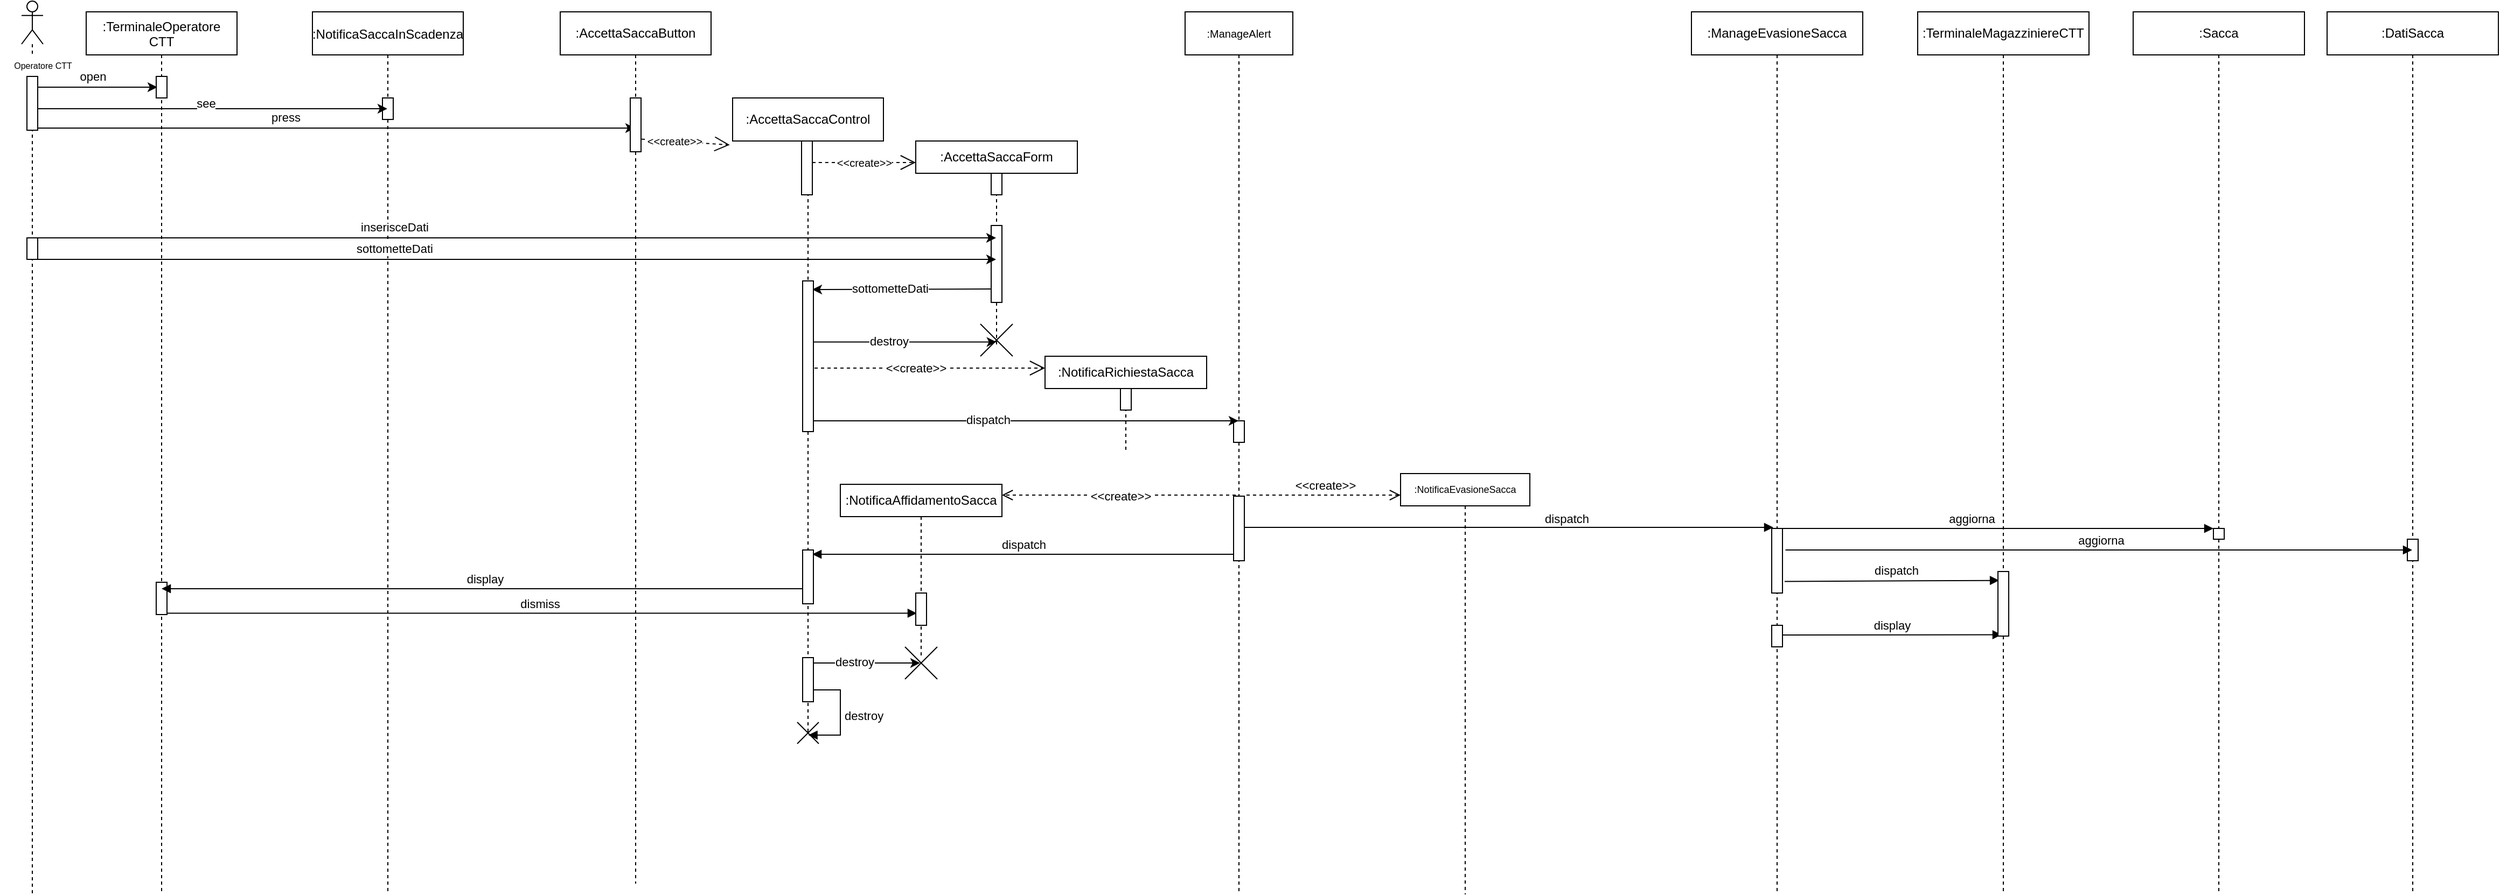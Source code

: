 <mxfile version="14.7.6" type="device"><diagram id="0DLj0xX65Lid_vMGf6ds" name="Page-1"><mxGraphModel dx="2047" dy="828" grid="1" gridSize="10" guides="1" tooltips="1" connect="1" arrows="1" fold="1" page="1" pageScale="1" pageWidth="413" pageHeight="291" background="#ffffff" math="0" shadow="0"><root><mxCell id="0"/><mxCell id="1" parent="0"/><mxCell id="S-E2lqQr5JqIc319B1xL-6" value="aggiorna" style="html=1;verticalAlign=bottom;endArrow=block;" parent="1" target="S-E2lqQr5JqIc319B1xL-5" edge="1"><mxGeometry x="-0.11" width="80" relative="1" as="geometry"><mxPoint x="1290" y="530" as="sourcePoint"/><mxPoint x="1791" y="530" as="targetPoint"/><mxPoint as="offset"/></mxGeometry></mxCell><mxCell id="S-E2lqQr5JqIc319B1xL-3" value="dispatch" style="html=1;verticalAlign=bottom;endArrow=block;exitX=1.197;exitY=0.82;exitDx=0;exitDy=0;exitPerimeter=0;entryX=0.106;entryY=0.138;entryDx=0;entryDy=0;entryPerimeter=0;" parent="1" source="hv-F5JuSbm4pM8MY9Nev-65" target="S-E2lqQr5JqIc319B1xL-2" edge="1"><mxGeometry x="0.04" y="1" width="80" relative="1" as="geometry"><mxPoint x="1290.004" y="550" as="sourcePoint"/><mxPoint x="1500" y="550" as="targetPoint"/><mxPoint as="offset"/></mxGeometry></mxCell><mxCell id="X-uok-3fzroGv9l36Dpr-27" value="dismiss" style="html=1;verticalAlign=bottom;endArrow=block;entryX=0.1;entryY=0.625;entryDx=0;entryDy=0;entryPerimeter=0;" parent="1" source="WWR4h2QNVfp-0cRNJXls-1" target="hv-F5JuSbm4pM8MY9Nev-43" edge="1"><mxGeometry width="80" relative="1" as="geometry"><mxPoint x="501" y="596" as="sourcePoint"/><mxPoint x="-199.5" y="596" as="targetPoint"/></mxGeometry></mxCell><mxCell id="hv-F5JuSbm4pM8MY9Nev-58" value="display" style="html=1;verticalAlign=bottom;endArrow=block;entryX=0.35;entryY=0.979;entryDx=0;entryDy=0;entryPerimeter=0;" parent="1" target="S-E2lqQr5JqIc319B1xL-2" edge="1"><mxGeometry x="0.003" width="80" relative="1" as="geometry"><mxPoint x="1294" y="629" as="sourcePoint"/><mxPoint x="1290" y="558" as="targetPoint"/><mxPoint as="offset"/><Array as="points"/></mxGeometry></mxCell><mxCell id="X-uok-3fzroGv9l36Dpr-22" value="&amp;lt;&amp;lt;create&amp;gt;&amp;gt;" style="endArrow=open;endSize=12;dashed=1;html=1;" parent="1" source="QBS-13oVl1S7nAg65YqQ-11" edge="1"><mxGeometry x="-0.105" width="160" relative="1" as="geometry"><mxPoint x="405" y="380" as="sourcePoint"/><mxPoint x="610" y="381" as="targetPoint"/><Array as="points"/><mxPoint x="1" as="offset"/></mxGeometry></mxCell><mxCell id="hv-F5JuSbm4pM8MY9Nev-48" value="dispatch" style="html=1;verticalAlign=bottom;endArrow=block;" parent="1" edge="1"><mxGeometry x="0.002" width="80" relative="1" as="geometry"><mxPoint x="786.66" y="554" as="sourcePoint"/><mxPoint x="394" y="554" as="targetPoint"/><mxPoint as="offset"/></mxGeometry></mxCell><mxCell id="hv-F5JuSbm4pM8MY9Nev-42" value="&lt;span style=&quot;font-size: 12px&quot;&gt;:NotificaAffidamentoSacca&lt;/span&gt;" style="shape=umlLifeline;perimeter=lifelinePerimeter;whiteSpace=wrap;html=1;container=1;collapsible=0;recursiveResize=0;outlineConnect=0;fillColor=#ffffff;fontSize=8;size=30;" parent="1" vertex="1"><mxGeometry x="420" y="489" width="150" height="161" as="geometry"/></mxCell><mxCell id="X-uok-3fzroGv9l36Dpr-30" value="" style="shape=umlDestroy;" parent="hv-F5JuSbm4pM8MY9Nev-42" vertex="1"><mxGeometry x="60" y="151" width="30" height="30" as="geometry"/></mxCell><mxCell id="QBS-13oVl1S7nAg65YqQ-4" value="" style="shape=umlLifeline;participant=umlActor;perimeter=lifelinePerimeter;whiteSpace=wrap;html=1;container=1;collapsible=0;recursiveResize=0;verticalAlign=top;spacingTop=36;outlineConnect=0;size=40;" parent="1" vertex="1"><mxGeometry x="-340" y="40" width="20" height="830" as="geometry"/></mxCell><mxCell id="QBS-13oVl1S7nAg65YqQ-5" value="" style="endArrow=classic;html=1;" parent="1" target="QBS-13oVl1S7nAg65YqQ-8" edge="1"><mxGeometry width="50" height="50" relative="1" as="geometry"><mxPoint x="-330.5" y="158" as="sourcePoint"/><mxPoint x="-50.5" y="158" as="targetPoint"/><Array as="points"><mxPoint x="-120" y="158"/></Array></mxGeometry></mxCell><mxCell id="QBS-13oVl1S7nAg65YqQ-6" value="press" style="edgeLabel;html=1;align=center;verticalAlign=middle;resizable=0;points=[];" parent="QBS-13oVl1S7nAg65YqQ-5" vertex="1" connectable="0"><mxGeometry x="-0.398" y="-2" relative="1" as="geometry"><mxPoint x="66.5" y="-12" as="offset"/></mxGeometry></mxCell><mxCell id="QBS-13oVl1S7nAg65YqQ-8" value="&lt;span&gt;:AccettaSaccaButton&lt;/span&gt;" style="shape=umlLifeline;perimeter=lifelinePerimeter;whiteSpace=wrap;html=1;container=1;collapsible=0;recursiveResize=0;outlineConnect=0;fillColor=#ffffff;" parent="1" vertex="1"><mxGeometry x="160" y="50" width="140" height="810" as="geometry"/></mxCell><mxCell id="QBS-13oVl1S7nAg65YqQ-9" value="" style="points=[];perimeter=orthogonalPerimeter;rounded=0;shadow=0;strokeWidth=1;" parent="QBS-13oVl1S7nAg65YqQ-8" vertex="1"><mxGeometry x="65" y="80" width="10" height="50" as="geometry"/></mxCell><mxCell id="QBS-13oVl1S7nAg65YqQ-11" value="&lt;div&gt;:AccettaSaccaControl&lt;/div&gt;" style="shape=umlLifeline;perimeter=lifelinePerimeter;whiteSpace=wrap;html=1;container=0;collapsible=0;recursiveResize=0;outlineConnect=0;fillColor=#ffffff;" parent="1" vertex="1"><mxGeometry x="320" y="130" width="140" height="590" as="geometry"/></mxCell><mxCell id="QBS-13oVl1S7nAg65YqQ-16" value="Operatore CTT" style="text;align=center;fontStyle=0;verticalAlign=middle;spacingLeft=3;spacingRight=3;strokeColor=none;rotatable=0;points=[[0,0.5],[1,0.5]];portConstraint=eastwest;fillColor=#ffffff;fontSize=8;" parent="1" vertex="1"><mxGeometry x="-360" y="90" width="80" height="20" as="geometry"/></mxCell><mxCell id="QBS-13oVl1S7nAg65YqQ-17" value="&lt;font style=&quot;font-size: 10px&quot;&gt;&amp;lt;&amp;lt;create&amp;gt;&amp;gt;&lt;/font&gt;" style="endArrow=open;endSize=12;dashed=1;html=1;fontSize=8;" parent="1" source="QBS-13oVl1S7nAg65YqQ-12" edge="1"><mxGeometry width="160" relative="1" as="geometry"><mxPoint x="364" y="210" as="sourcePoint"/><mxPoint x="490" y="190" as="targetPoint"/><Array as="points"><mxPoint x="400" y="190"/><mxPoint x="440" y="190"/></Array></mxGeometry></mxCell><mxCell id="WWR4h2QNVfp-0cRNJXls-1" value=":TerminaleOperatore&#10;CTT" style="shape=umlLifeline;perimeter=lifelinePerimeter;container=1;collapsible=0;recursiveResize=0;rounded=0;shadow=0;strokeWidth=1;" parent="1" vertex="1"><mxGeometry x="-280" y="50" width="140" height="820" as="geometry"/></mxCell><mxCell id="WWR4h2QNVfp-0cRNJXls-2" value="" style="points=[];perimeter=orthogonalPerimeter;rounded=0;shadow=0;strokeWidth=1;" parent="WWR4h2QNVfp-0cRNJXls-1" vertex="1"><mxGeometry x="65" y="60" width="10" height="20" as="geometry"/></mxCell><mxCell id="hv-F5JuSbm4pM8MY9Nev-54" value="" style="points=[];perimeter=orthogonalPerimeter;rounded=0;shadow=0;strokeWidth=1;" parent="WWR4h2QNVfp-0cRNJXls-1" vertex="1"><mxGeometry x="65" y="530" width="10" height="30" as="geometry"/></mxCell><mxCell id="WWR4h2QNVfp-0cRNJXls-3" value="" style="endArrow=classic;html=1;" parent="1" source="QBS-13oVl1S7nAg65YqQ-4" edge="1"><mxGeometry width="50" height="50" relative="1" as="geometry"><mxPoint x="-333.9" y="120" as="sourcePoint"/><mxPoint x="-214" y="120" as="targetPoint"/><Array as="points"><mxPoint x="-264" y="120"/></Array></mxGeometry></mxCell><mxCell id="WWR4h2QNVfp-0cRNJXls-4" value="open" style="edgeLabel;html=1;align=center;verticalAlign=middle;resizable=0;points=[];" parent="1" vertex="1" connectable="0"><mxGeometry x="-170" y="150" as="geometry"><mxPoint x="-104" y="-40" as="offset"/></mxGeometry></mxCell><mxCell id="hv-F5JuSbm4pM8MY9Nev-6" value="&lt;font style=&quot;font-size: 10px&quot;&gt;:ManageAlert&lt;/font&gt;" style="shape=umlLifeline;perimeter=lifelinePerimeter;whiteSpace=wrap;html=1;container=1;collapsible=0;recursiveResize=0;outlineConnect=0;fontSize=11;size=40;" parent="1" vertex="1"><mxGeometry x="740" y="50" width="100" height="820" as="geometry"/></mxCell><mxCell id="hv-F5JuSbm4pM8MY9Nev-23" value="" style="html=1;points=[];perimeter=orthogonalPerimeter;fontSize=11;" parent="hv-F5JuSbm4pM8MY9Nev-6" vertex="1"><mxGeometry x="45" y="380" width="10" height="20" as="geometry"/></mxCell><mxCell id="hv-F5JuSbm4pM8MY9Nev-40" value="" style="html=1;points=[];perimeter=orthogonalPerimeter;fontSize=11;" parent="hv-F5JuSbm4pM8MY9Nev-6" vertex="1"><mxGeometry x="45" y="450" width="10" height="60" as="geometry"/></mxCell><mxCell id="hv-F5JuSbm4pM8MY9Nev-10" value="&lt;span style=&quot;font-size: 12px&quot;&gt;:AccettaSaccaForm&lt;/span&gt;" style="shape=umlLifeline;perimeter=lifelinePerimeter;whiteSpace=wrap;html=1;container=1;collapsible=0;recursiveResize=0;outlineConnect=0;fillColor=#ffffff;fontSize=8;size=30;" parent="1" vertex="1"><mxGeometry x="490" y="170" width="150" height="190" as="geometry"/></mxCell><mxCell id="hv-F5JuSbm4pM8MY9Nev-11" value="" style="points=[];perimeter=orthogonalPerimeter;rounded=0;shadow=0;strokeWidth=1;" parent="hv-F5JuSbm4pM8MY9Nev-10" vertex="1"><mxGeometry x="70" y="30" width="10" height="20" as="geometry"/></mxCell><mxCell id="X-uok-3fzroGv9l36Dpr-6" value="" style="points=[];perimeter=orthogonalPerimeter;rounded=0;shadow=0;strokeWidth=1;" parent="hv-F5JuSbm4pM8MY9Nev-10" vertex="1"><mxGeometry x="70" y="78.5" width="10" height="71.5" as="geometry"/></mxCell><mxCell id="hv-F5JuSbm4pM8MY9Nev-41" value="&amp;lt;&amp;lt;create&amp;gt;&amp;gt;" style="html=1;verticalAlign=bottom;endArrow=open;dashed=1;endSize=8;" parent="1" edge="1"><mxGeometry x="-0.014" y="10" relative="1" as="geometry"><mxPoint x="787.0" y="499" as="sourcePoint"/><mxPoint x="570" y="499" as="targetPoint"/><mxPoint as="offset"/></mxGeometry></mxCell><mxCell id="hv-F5JuSbm4pM8MY9Nev-50" value="display" style="html=1;verticalAlign=bottom;endArrow=block;" parent="1" source="QBS-13oVl1S7nAg65YqQ-11" edge="1"><mxGeometry width="80" relative="1" as="geometry"><mxPoint x="491" y="586" as="sourcePoint"/><mxPoint x="-210" y="586" as="targetPoint"/></mxGeometry></mxCell><mxCell id="hv-F5JuSbm4pM8MY9Nev-62" value="&lt;span&gt;:ManageEvasioneSacca&lt;/span&gt;" style="shape=umlLifeline;perimeter=lifelinePerimeter;whiteSpace=wrap;html=1;container=1;collapsible=0;recursiveResize=0;outlineConnect=0;fillColor=#ffffff;" parent="1" vertex="1"><mxGeometry x="1210" y="50" width="159" height="820" as="geometry"/></mxCell><mxCell id="hv-F5JuSbm4pM8MY9Nev-65" value="" style="html=1;points=[];perimeter=orthogonalPerimeter;fontSize=11;" parent="hv-F5JuSbm4pM8MY9Nev-62" vertex="1"><mxGeometry x="74.5" y="480" width="10" height="60" as="geometry"/></mxCell><mxCell id="0D7kWZW38tM6AqLFo40l-10" value="destroy" style="edgeStyle=orthogonalEdgeStyle;html=1;align=left;spacingLeft=2;endArrow=block;rounded=0;entryX=0.517;entryY=0.583;entryDx=0;entryDy=0;entryPerimeter=0;" parent="1" source="0D7kWZW38tM6AqLFo40l-9" target="0D7kWZW38tM6AqLFo40l-11" edge="1"><mxGeometry relative="1" as="geometry"><mxPoint x="390" y="660" as="sourcePoint"/><Array as="points"><mxPoint x="420" y="680"/><mxPoint x="420" y="722"/><mxPoint x="390" y="722"/></Array></mxGeometry></mxCell><mxCell id="0D7kWZW38tM6AqLFo40l-11" value="" style="shape=umlDestroy;" parent="1" vertex="1"><mxGeometry x="380" y="710" width="20" height="20" as="geometry"/></mxCell><mxCell id="0D7kWZW38tM6AqLFo40l-12" value="&amp;lt;&amp;lt;create&amp;gt;&amp;gt;" style="html=1;verticalAlign=bottom;endArrow=open;dashed=1;endSize=8;" parent="1" edge="1"><mxGeometry x="0.015" relative="1" as="geometry"><mxPoint x="797" y="499" as="sourcePoint"/><mxPoint x="940" y="499" as="targetPoint"/><mxPoint as="offset"/></mxGeometry></mxCell><mxCell id="0D7kWZW38tM6AqLFo40l-13" value="&lt;font style=&quot;font-size: 9px&quot;&gt;:&lt;font style=&quot;font-size: 9px&quot;&gt;NotificaEvasioneSacca&lt;/font&gt;&lt;/font&gt;" style="shape=umlLifeline;perimeter=lifelinePerimeter;whiteSpace=wrap;html=1;container=1;collapsible=0;recursiveResize=0;outlineConnect=0;fillColor=#ffffff;fontSize=8;size=30;" parent="1" vertex="1"><mxGeometry x="940" y="479" width="120" height="391" as="geometry"/></mxCell><mxCell id="0D7kWZW38tM6AqLFo40l-17" value="dispatch" style="html=1;verticalAlign=bottom;endArrow=block;" parent="1" source="hv-F5JuSbm4pM8MY9Nev-40" edge="1"><mxGeometry x="0.22" y="-1" width="80" relative="1" as="geometry"><mxPoint x="803.004" y="529.0" as="sourcePoint"/><mxPoint x="1286" y="529" as="targetPoint"/><mxPoint x="-1" as="offset"/></mxGeometry></mxCell><mxCell id="hF1e2BrsBBmoxDZRXuBX-2" value="" style="shape=umlDestroy;" parent="1" vertex="1"><mxGeometry x="550" y="340" width="30" height="30" as="geometry"/></mxCell><mxCell id="X-uok-3fzroGv9l36Dpr-1" value=":NotificaSaccaInScadenza" style="shape=umlLifeline;perimeter=lifelinePerimeter;container=1;collapsible=0;recursiveResize=0;rounded=0;shadow=0;strokeWidth=1;" parent="1" vertex="1"><mxGeometry x="-70" y="50" width="140" height="820" as="geometry"/></mxCell><mxCell id="X-uok-3fzroGv9l36Dpr-2" value="" style="points=[];perimeter=orthogonalPerimeter;rounded=0;shadow=0;strokeWidth=1;" parent="X-uok-3fzroGv9l36Dpr-1" vertex="1"><mxGeometry x="65" y="80" width="10" height="20" as="geometry"/></mxCell><mxCell id="X-uok-3fzroGv9l36Dpr-4" value="" style="endArrow=classic;html=1;" parent="1" target="X-uok-3fzroGv9l36Dpr-1" edge="1"><mxGeometry width="50" height="50" relative="1" as="geometry"><mxPoint x="-331.676" y="140" as="sourcePoint"/><mxPoint x="-215" y="140" as="targetPoint"/><Array as="points"><mxPoint x="-265" y="140"/></Array></mxGeometry></mxCell><mxCell id="X-uok-3fzroGv9l36Dpr-5" value="see" style="edgeLabel;html=1;align=center;verticalAlign=middle;resizable=0;points=[];" parent="X-uok-3fzroGv9l36Dpr-4" vertex="1" connectable="0"><mxGeometry x="-0.089" y="-3" relative="1" as="geometry"><mxPoint x="11" y="-8" as="offset"/></mxGeometry></mxCell><mxCell id="X-uok-3fzroGv9l36Dpr-7" value="" style="endArrow=classic;html=1;" parent="1" target="hv-F5JuSbm4pM8MY9Nev-10" edge="1"><mxGeometry width="50" height="50" relative="1" as="geometry"><mxPoint x="-330.0" y="260" as="sourcePoint"/><mxPoint x="230.0" y="260" as="targetPoint"/><Array as="points"><mxPoint x="-119.5" y="260"/></Array></mxGeometry></mxCell><mxCell id="X-uok-3fzroGv9l36Dpr-8" value="inserisceDati" style="edgeLabel;html=1;align=center;verticalAlign=middle;resizable=0;points=[];" parent="X-uok-3fzroGv9l36Dpr-7" vertex="1" connectable="0"><mxGeometry x="-0.398" y="-2" relative="1" as="geometry"><mxPoint x="66.5" y="-12" as="offset"/></mxGeometry></mxCell><mxCell id="X-uok-3fzroGv9l36Dpr-9" value="" style="endArrow=classic;html=1;" parent="1" edge="1"><mxGeometry width="50" height="50" relative="1" as="geometry"><mxPoint x="-330.0" y="280" as="sourcePoint"/><mxPoint x="564.5" y="280" as="targetPoint"/><Array as="points"><mxPoint x="-119.5" y="280"/></Array></mxGeometry></mxCell><mxCell id="X-uok-3fzroGv9l36Dpr-10" value="sottometteDati" style="edgeLabel;html=1;align=center;verticalAlign=middle;resizable=0;points=[];" parent="X-uok-3fzroGv9l36Dpr-9" vertex="1" connectable="0"><mxGeometry x="-0.398" y="-2" relative="1" as="geometry"><mxPoint x="66.5" y="-12" as="offset"/></mxGeometry></mxCell><mxCell id="X-uok-3fzroGv9l36Dpr-15" value="" style="endArrow=classic;html=1;exitX=0.05;exitY=0.825;exitDx=0;exitDy=0;exitPerimeter=0;" parent="1" source="X-uok-3fzroGv9l36Dpr-6" edge="1"><mxGeometry width="50" height="50" relative="1" as="geometry"><mxPoint x="600" y="270" as="sourcePoint"/><mxPoint x="394" y="308" as="targetPoint"/></mxGeometry></mxCell><mxCell id="X-uok-3fzroGv9l36Dpr-16" value="sottometteDati" style="edgeLabel;html=1;align=center;verticalAlign=middle;resizable=0;points=[];" parent="X-uok-3fzroGv9l36Dpr-15" vertex="1" connectable="0"><mxGeometry x="0.135" y="-1" relative="1" as="geometry"><mxPoint as="offset"/></mxGeometry></mxCell><mxCell id="X-uok-3fzroGv9l36Dpr-18" value="" style="endArrow=classic;html=1;entryX=0.495;entryY=0.557;entryDx=0;entryDy=0;entryPerimeter=0;" parent="1" source="X-uok-3fzroGv9l36Dpr-14" target="hF1e2BrsBBmoxDZRXuBX-2" edge="1"><mxGeometry width="50" height="50" relative="1" as="geometry"><mxPoint x="510" y="400" as="sourcePoint"/><mxPoint x="560" y="350" as="targetPoint"/></mxGeometry></mxCell><mxCell id="X-uok-3fzroGv9l36Dpr-19" value="destroy" style="edgeLabel;html=1;align=center;verticalAlign=middle;resizable=0;points=[];" parent="X-uok-3fzroGv9l36Dpr-18" vertex="1" connectable="0"><mxGeometry x="-0.181" y="1" relative="1" as="geometry"><mxPoint as="offset"/></mxGeometry></mxCell><mxCell id="X-uok-3fzroGv9l36Dpr-20" value="&lt;span style=&quot;font-size: 12px&quot;&gt;:NotificaRichiestaSacca&lt;/span&gt;" style="shape=umlLifeline;perimeter=lifelinePerimeter;whiteSpace=wrap;html=1;container=1;collapsible=0;recursiveResize=0;outlineConnect=0;fillColor=#ffffff;fontSize=8;size=30;" parent="1" vertex="1"><mxGeometry x="610" y="370" width="150" height="90" as="geometry"/></mxCell><mxCell id="X-uok-3fzroGv9l36Dpr-21" value="" style="points=[];perimeter=orthogonalPerimeter;rounded=0;shadow=0;strokeWidth=1;" parent="X-uok-3fzroGv9l36Dpr-20" vertex="1"><mxGeometry x="70" y="30" width="10" height="20" as="geometry"/></mxCell><mxCell id="X-uok-3fzroGv9l36Dpr-23" value="" style="endArrow=classic;html=1;" parent="1" target="hv-F5JuSbm4pM8MY9Nev-6" edge="1"><mxGeometry width="50" height="50" relative="1" as="geometry"><mxPoint x="395" y="430.0" as="sourcePoint"/><mxPoint x="564.85" y="430.0" as="targetPoint"/></mxGeometry></mxCell><mxCell id="X-uok-3fzroGv9l36Dpr-24" value="dispatch" style="edgeLabel;html=1;align=center;verticalAlign=middle;resizable=0;points=[];" parent="X-uok-3fzroGv9l36Dpr-23" vertex="1" connectable="0"><mxGeometry x="-0.181" y="1" relative="1" as="geometry"><mxPoint as="offset"/></mxGeometry></mxCell><mxCell id="hv-F5JuSbm4pM8MY9Nev-43" value="" style="points=[];perimeter=orthogonalPerimeter;rounded=0;shadow=0;strokeWidth=1;" parent="1" vertex="1"><mxGeometry x="490" y="590" width="10" height="30" as="geometry"/></mxCell><mxCell id="X-uok-3fzroGv9l36Dpr-28" value="" style="endArrow=classic;html=1;" parent="1" edge="1"><mxGeometry width="50" height="50" relative="1" as="geometry"><mxPoint x="390" y="655" as="sourcePoint"/><mxPoint x="494" y="655" as="targetPoint"/></mxGeometry></mxCell><mxCell id="X-uok-3fzroGv9l36Dpr-29" value="destroy" style="edgeLabel;html=1;align=center;verticalAlign=middle;resizable=0;points=[];" parent="X-uok-3fzroGv9l36Dpr-28" vertex="1" connectable="0"><mxGeometry x="-0.181" y="1" relative="1" as="geometry"><mxPoint as="offset"/></mxGeometry></mxCell><mxCell id="S-E2lqQr5JqIc319B1xL-1" value="&lt;span&gt;:TerminaleMagazziniereCTT&lt;/span&gt;" style="shape=umlLifeline;perimeter=lifelinePerimeter;whiteSpace=wrap;html=1;container=1;collapsible=0;recursiveResize=0;outlineConnect=0;fillColor=#ffffff;" parent="1" vertex="1"><mxGeometry x="1420" y="50" width="159" height="820" as="geometry"/></mxCell><mxCell id="S-E2lqQr5JqIc319B1xL-2" value="" style="html=1;points=[];perimeter=orthogonalPerimeter;fontSize=11;" parent="S-E2lqQr5JqIc319B1xL-1" vertex="1"><mxGeometry x="74.5" y="520" width="10" height="60" as="geometry"/></mxCell><mxCell id="S-E2lqQr5JqIc319B1xL-4" value="&lt;span&gt;:Sacca&lt;/span&gt;" style="shape=umlLifeline;perimeter=lifelinePerimeter;whiteSpace=wrap;html=1;container=1;collapsible=0;recursiveResize=0;outlineConnect=0;fillColor=#ffffff;" parent="1" vertex="1"><mxGeometry x="1620" y="50" width="159" height="820" as="geometry"/></mxCell><mxCell id="S-E2lqQr5JqIc319B1xL-5" value="" style="html=1;points=[];perimeter=orthogonalPerimeter;fontSize=11;" parent="S-E2lqQr5JqIc319B1xL-4" vertex="1"><mxGeometry x="74.5" y="480" width="10" height="10" as="geometry"/></mxCell><mxCell id="0D7kWZW38tM6AqLFo40l-9" value="" style="html=1;points=[];perimeter=orthogonalPerimeter;" parent="1" vertex="1"><mxGeometry x="385" y="650" width="10" height="41" as="geometry"/></mxCell><mxCell id="xRS2p4hd3ayorNFOsZ3N-1" value="&lt;span&gt;:DatiSacca&lt;/span&gt;" style="shape=umlLifeline;perimeter=lifelinePerimeter;whiteSpace=wrap;html=1;container=1;collapsible=0;recursiveResize=0;outlineConnect=0;fillColor=#ffffff;" parent="1" vertex="1"><mxGeometry x="1800" y="50" width="159" height="820" as="geometry"/></mxCell><mxCell id="xRS2p4hd3ayorNFOsZ3N-2" value="" style="html=1;points=[];perimeter=orthogonalPerimeter;fontSize=11;" parent="xRS2p4hd3ayorNFOsZ3N-1" vertex="1"><mxGeometry x="74.5" y="490" width="10" height="20" as="geometry"/></mxCell><mxCell id="xRS2p4hd3ayorNFOsZ3N-3" value="aggiorna" style="html=1;verticalAlign=bottom;endArrow=block;" parent="1" target="xRS2p4hd3ayorNFOsZ3N-1" edge="1"><mxGeometry x="0.006" width="80" relative="1" as="geometry"><mxPoint x="1297.25" y="550" as="sourcePoint"/><mxPoint x="1701.75" y="550" as="targetPoint"/><mxPoint as="offset"/></mxGeometry></mxCell><mxCell id="QBS-13oVl1S7nAg65YqQ-12" value="" style="points=[];perimeter=orthogonalPerimeter;rounded=0;shadow=0;strokeWidth=1;" parent="1" vertex="1"><mxGeometry x="384" y="170" width="10" height="50" as="geometry"/></mxCell><mxCell id="hv-F5JuSbm4pM8MY9Nev-49" value="" style="points=[];perimeter=orthogonalPerimeter;rounded=0;shadow=0;strokeWidth=1;" parent="1" vertex="1"><mxGeometry x="385" y="550" width="10" height="50" as="geometry"/></mxCell><mxCell id="X-uok-3fzroGv9l36Dpr-14" value="" style="points=[];perimeter=orthogonalPerimeter;rounded=0;shadow=0;strokeWidth=1;" parent="1" vertex="1"><mxGeometry x="385" y="300" width="10" height="140" as="geometry"/></mxCell><mxCell id="zrdmqmtKPtzmGZlLoCO8-1" value="&lt;font style=&quot;font-size: 10px&quot;&gt;&amp;lt;&amp;lt;create&amp;gt;&amp;gt;&lt;/font&gt;" style="endArrow=open;endSize=12;dashed=1;html=1;fontSize=8;entryX=-0.019;entryY=0.074;entryDx=0;entryDy=0;entryPerimeter=0;exitX=1.055;exitY=0.766;exitDx=0;exitDy=0;exitPerimeter=0;" parent="1" source="QBS-13oVl1S7nAg65YqQ-9" target="QBS-13oVl1S7nAg65YqQ-11" edge="1"><mxGeometry x="-0.25" width="160" relative="1" as="geometry"><mxPoint x="240" y="160" as="sourcePoint"/><mxPoint x="336" y="160" as="targetPoint"/><Array as="points"/><mxPoint as="offset"/></mxGeometry></mxCell><mxCell id="0D7kWZW38tM6AqLFo40l-14" value="" style="points=[];perimeter=orthogonalPerimeter;rounded=0;shadow=0;strokeWidth=1;direction=west;" parent="1" vertex="1"><mxGeometry x="1284.5" y="620" width="10" height="20" as="geometry"/></mxCell><mxCell id="MCYBoELAQTo93ksbiNIU-1" value="" style="points=[];perimeter=orthogonalPerimeter;rounded=0;shadow=0;strokeWidth=1;" parent="1" vertex="1"><mxGeometry x="-335" y="110" width="10" height="50" as="geometry"/></mxCell><mxCell id="MCYBoELAQTo93ksbiNIU-2" value="" style="points=[];perimeter=orthogonalPerimeter;rounded=0;shadow=0;strokeWidth=1;" parent="1" vertex="1"><mxGeometry x="-335" y="260" width="10" height="20" as="geometry"/></mxCell></root></mxGraphModel></diagram></mxfile>
